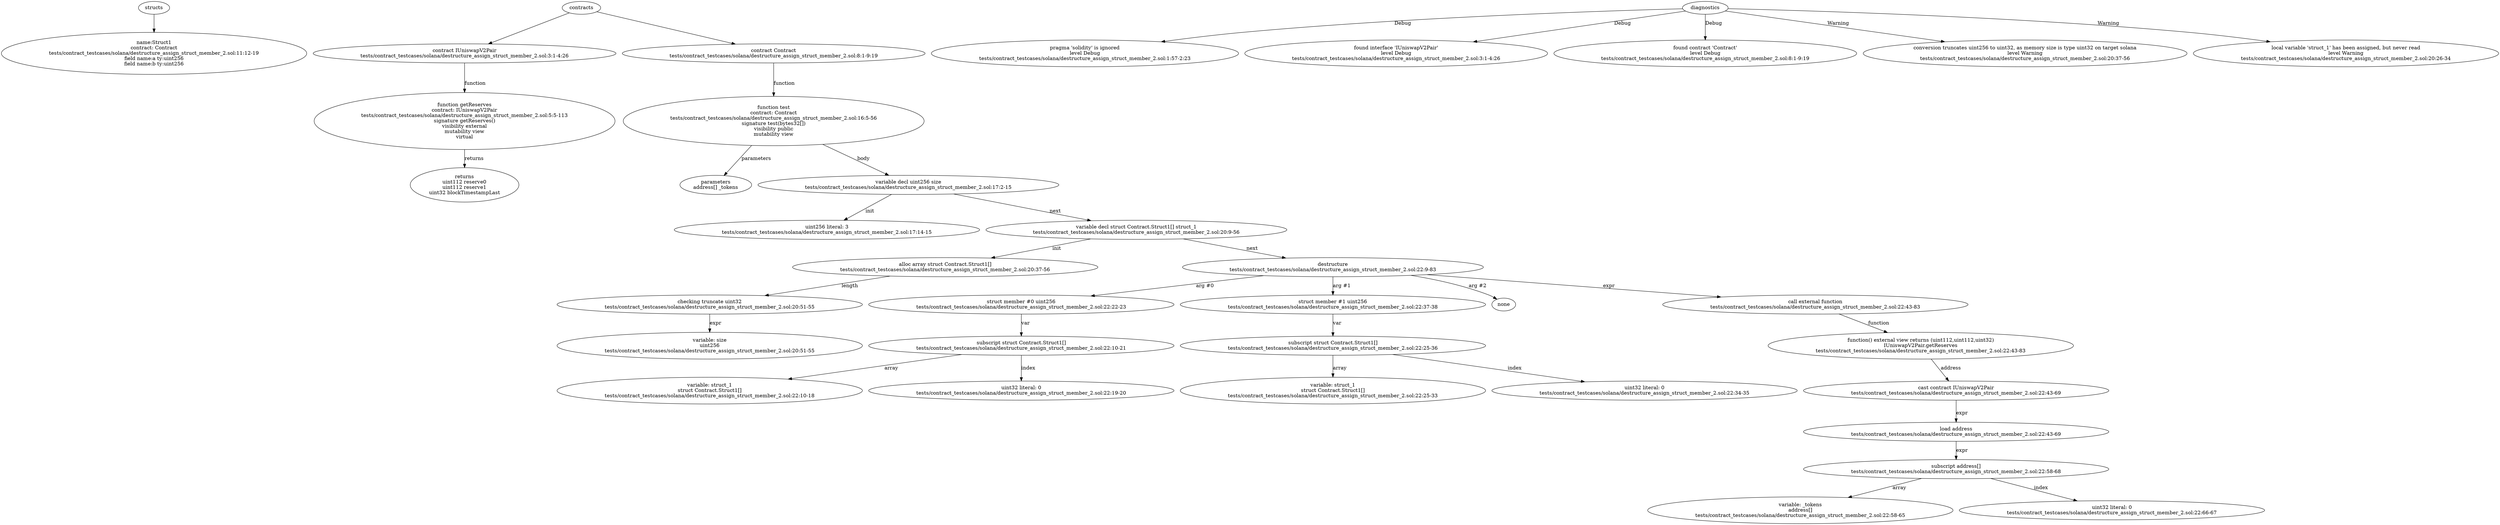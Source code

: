strict digraph "tests/contract_testcases/solana/destructure_assign_struct_member_2.sol" {
	Struct1 [label="name:Struct1\ncontract: Contract\ntests/contract_testcases/solana/destructure_assign_struct_member_2.sol:11:12-19\nfield name:a ty:uint256\nfield name:b ty:uint256"]
	contract [label="contract IUniswapV2Pair\ntests/contract_testcases/solana/destructure_assign_struct_member_2.sol:3:1-4:26"]
	getReserves [label="function getReserves\ncontract: IUniswapV2Pair\ntests/contract_testcases/solana/destructure_assign_struct_member_2.sol:5:5-113\nsignature getReserves()\nvisibility external\nmutability view\nvirtual"]
	returns [label="returns\nuint112 reserve0\nuint112 reserve1\nuint32 blockTimestampLast"]
	contract_6 [label="contract Contract\ntests/contract_testcases/solana/destructure_assign_struct_member_2.sol:8:1-9:19"]
	test [label="function test\ncontract: Contract\ntests/contract_testcases/solana/destructure_assign_struct_member_2.sol:16:5-56\nsignature test(bytes32[])\nvisibility public\nmutability view"]
	parameters [label="parameters\naddress[] _tokens"]
	var_decl [label="variable decl uint256 size\ntests/contract_testcases/solana/destructure_assign_struct_member_2.sol:17:2-15"]
	number_literal [label="uint256 literal: 3\ntests/contract_testcases/solana/destructure_assign_struct_member_2.sol:17:14-15"]
	var_decl_11 [label="variable decl struct Contract.Struct1[] struct_1\ntests/contract_testcases/solana/destructure_assign_struct_member_2.sol:20:9-56"]
	alloc_array [label="alloc array struct Contract.Struct1[]\ntests/contract_testcases/solana/destructure_assign_struct_member_2.sol:20:37-56"]
	trunc [label="checking truncate uint32\ntests/contract_testcases/solana/destructure_assign_struct_member_2.sol:20:51-55"]
	variable [label="variable: size\nuint256\ntests/contract_testcases/solana/destructure_assign_struct_member_2.sol:20:51-55"]
	destructure [label="destructure\ntests/contract_testcases/solana/destructure_assign_struct_member_2.sol:22:9-83"]
	structmember [label="struct member #0 uint256\ntests/contract_testcases/solana/destructure_assign_struct_member_2.sol:22:22-23"]
	subscript [label="subscript struct Contract.Struct1[]\ntests/contract_testcases/solana/destructure_assign_struct_member_2.sol:22:10-21"]
	variable_18 [label="variable: struct_1\nstruct Contract.Struct1[]\ntests/contract_testcases/solana/destructure_assign_struct_member_2.sol:22:10-18"]
	number_literal_19 [label="uint32 literal: 0\ntests/contract_testcases/solana/destructure_assign_struct_member_2.sol:22:19-20"]
	structmember_20 [label="struct member #1 uint256\ntests/contract_testcases/solana/destructure_assign_struct_member_2.sol:22:37-38"]
	subscript_21 [label="subscript struct Contract.Struct1[]\ntests/contract_testcases/solana/destructure_assign_struct_member_2.sol:22:25-36"]
	variable_22 [label="variable: struct_1\nstruct Contract.Struct1[]\ntests/contract_testcases/solana/destructure_assign_struct_member_2.sol:22:25-33"]
	number_literal_23 [label="uint32 literal: 0\ntests/contract_testcases/solana/destructure_assign_struct_member_2.sol:22:34-35"]
	none [label="none"]
	call_external_function [label="call external function\ntests/contract_testcases/solana/destructure_assign_struct_member_2.sol:22:43-83"]
	external_function [label="function() external view returns (uint112,uint112,uint32)\nIUniswapV2Pair.getReserves\ntests/contract_testcases/solana/destructure_assign_struct_member_2.sol:22:43-83"]
	cast [label="cast contract IUniswapV2Pair\ntests/contract_testcases/solana/destructure_assign_struct_member_2.sol:22:43-69"]
	load [label="load address\ntests/contract_testcases/solana/destructure_assign_struct_member_2.sol:22:43-69"]
	subscript_29 [label="subscript address[]\ntests/contract_testcases/solana/destructure_assign_struct_member_2.sol:22:58-68"]
	variable_30 [label="variable: _tokens\naddress[]\ntests/contract_testcases/solana/destructure_assign_struct_member_2.sol:22:58-65"]
	number_literal_31 [label="uint32 literal: 0\ntests/contract_testcases/solana/destructure_assign_struct_member_2.sol:22:66-67"]
	diagnostic [label="pragma 'solidity' is ignored\nlevel Debug\ntests/contract_testcases/solana/destructure_assign_struct_member_2.sol:1:57-2:23"]
	diagnostic_34 [label="found interface 'IUniswapV2Pair'\nlevel Debug\ntests/contract_testcases/solana/destructure_assign_struct_member_2.sol:3:1-4:26"]
	diagnostic_35 [label="found contract 'Contract'\nlevel Debug\ntests/contract_testcases/solana/destructure_assign_struct_member_2.sol:8:1-9:19"]
	diagnostic_36 [label="conversion truncates uint256 to uint32, as memory size is type uint32 on target solana\nlevel Warning\ntests/contract_testcases/solana/destructure_assign_struct_member_2.sol:20:37-56"]
	diagnostic_37 [label="local variable 'struct_1' has been assigned, but never read\nlevel Warning\ntests/contract_testcases/solana/destructure_assign_struct_member_2.sol:20:26-34"]
	structs -> Struct1
	contracts -> contract
	contract -> getReserves [label="function"]
	getReserves -> returns [label="returns"]
	contracts -> contract_6
	contract_6 -> test [label="function"]
	test -> parameters [label="parameters"]
	test -> var_decl [label="body"]
	var_decl -> number_literal [label="init"]
	var_decl -> var_decl_11 [label="next"]
	var_decl_11 -> alloc_array [label="init"]
	alloc_array -> trunc [label="length"]
	trunc -> variable [label="expr"]
	var_decl_11 -> destructure [label="next"]
	destructure -> structmember [label="arg #0"]
	structmember -> subscript [label="var"]
	subscript -> variable_18 [label="array"]
	subscript -> number_literal_19 [label="index"]
	destructure -> structmember_20 [label="arg #1"]
	structmember_20 -> subscript_21 [label="var"]
	subscript_21 -> variable_22 [label="array"]
	subscript_21 -> number_literal_23 [label="index"]
	destructure -> none [label="arg #2"]
	destructure -> call_external_function [label="expr"]
	call_external_function -> external_function [label="function"]
	external_function -> cast [label="address"]
	cast -> load [label="expr"]
	load -> subscript_29 [label="expr"]
	subscript_29 -> variable_30 [label="array"]
	subscript_29 -> number_literal_31 [label="index"]
	diagnostics -> diagnostic [label="Debug"]
	diagnostics -> diagnostic_34 [label="Debug"]
	diagnostics -> diagnostic_35 [label="Debug"]
	diagnostics -> diagnostic_36 [label="Warning"]
	diagnostics -> diagnostic_37 [label="Warning"]
}
